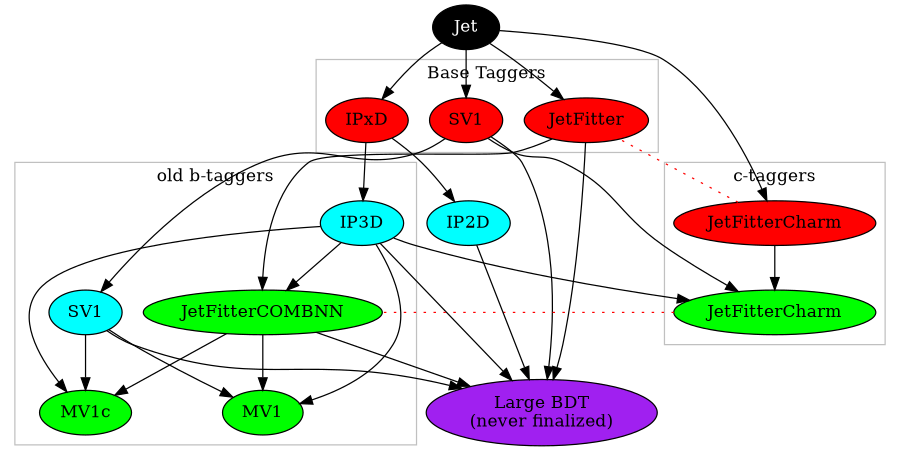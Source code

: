 digraph g {

graph [size = "6, 6"]
jet  [label="Jet", fontcolor=white, style=filled, fillcolor=black];

subgraph cluster_0{
rank=same
label="Base Taggers"
color=gray
iptag      [label="IPxD"     , style=filled, fillcolor=red]
svtag      [label="SV1"       , style=filled, fillcolor=red]
jetfitter  [label="JetFitter" , style=filled, fillcolor=red]
}
jet -> iptag
jet -> svtag
jet -> jetfitter

ip3d    [ label="IP3D"   , style=filled, fillcolor = cyan]
sv1     [ label="SV1"    , style=filled, fillcolor = cyan]

combnn  [ label="JetFitterCOMBNN" , style=filled, fillcolor = green]
iptag -> ip3d        [weight=1]
//iptag -> ip2d	     [weight=1]
svtag -> sv1	     [weight=1]
jetfitter -> combnn  [weight=1]
ip3d -> combnn       [weight=1]

mv1     [ label="MV1" , style=filled, fillcolor=green   ]

subgraph cluster_1 {
label="old b-taggers"
color=gray
ip3d -> mv1
sv1 -> mv1
combnn -> mv1

// ----- mv1c
mv1c  [ label="MV1c" , style=filled, fillcolor=green   ]
ip3d -> mv1c
sv1 -> mv1c
combnn -> mv1c
}

// ------- jet fitter charm -------

subgraph cluster_2 {
label="c-taggers"
color=gray
jfc [ label="JetFitterCharm" , style=filled, fillcolor=red   ]
jfcnn [ label="JetFitterCharm" , style=filled, fillcolor=green   ]

}
jet -> jfc       [weight=0]

jfc -> jfcnn	 [weight=0]
ip3d -> jfcnn	 [weight=0]
svtag -> jfcnn   [weight=0]

// ------- similarities -----------

jfc -> jetfitter [weight = 0, style=dotted, arrowhead=none, color=red]
jfcnn -> combnn  [weight = 0, style=dotted, arrowhead=none, color=red]
//mv1 -> mv3       [weight = 0, style=dotted, arrowhead=none, color=red]

// ------- MV3 -----------

mv3     [ label="Large BDT\n(never finalized)" , style=filled, fillcolor=purple   ]

ip2d    [ label="IP2D"   , style=filled, fillcolor = cyan]
iptag -> ip2d	     [weight=1]

ip3d -> mv3        [weight=1]
ip2d -> mv3	   [weight=1]
svtag -> mv3	   [weight=1]
sv1 -> mv3	   [weight=1]
jetfitter -> mv3   [weight=1]
combnn -> mv3      [weight=1]

}